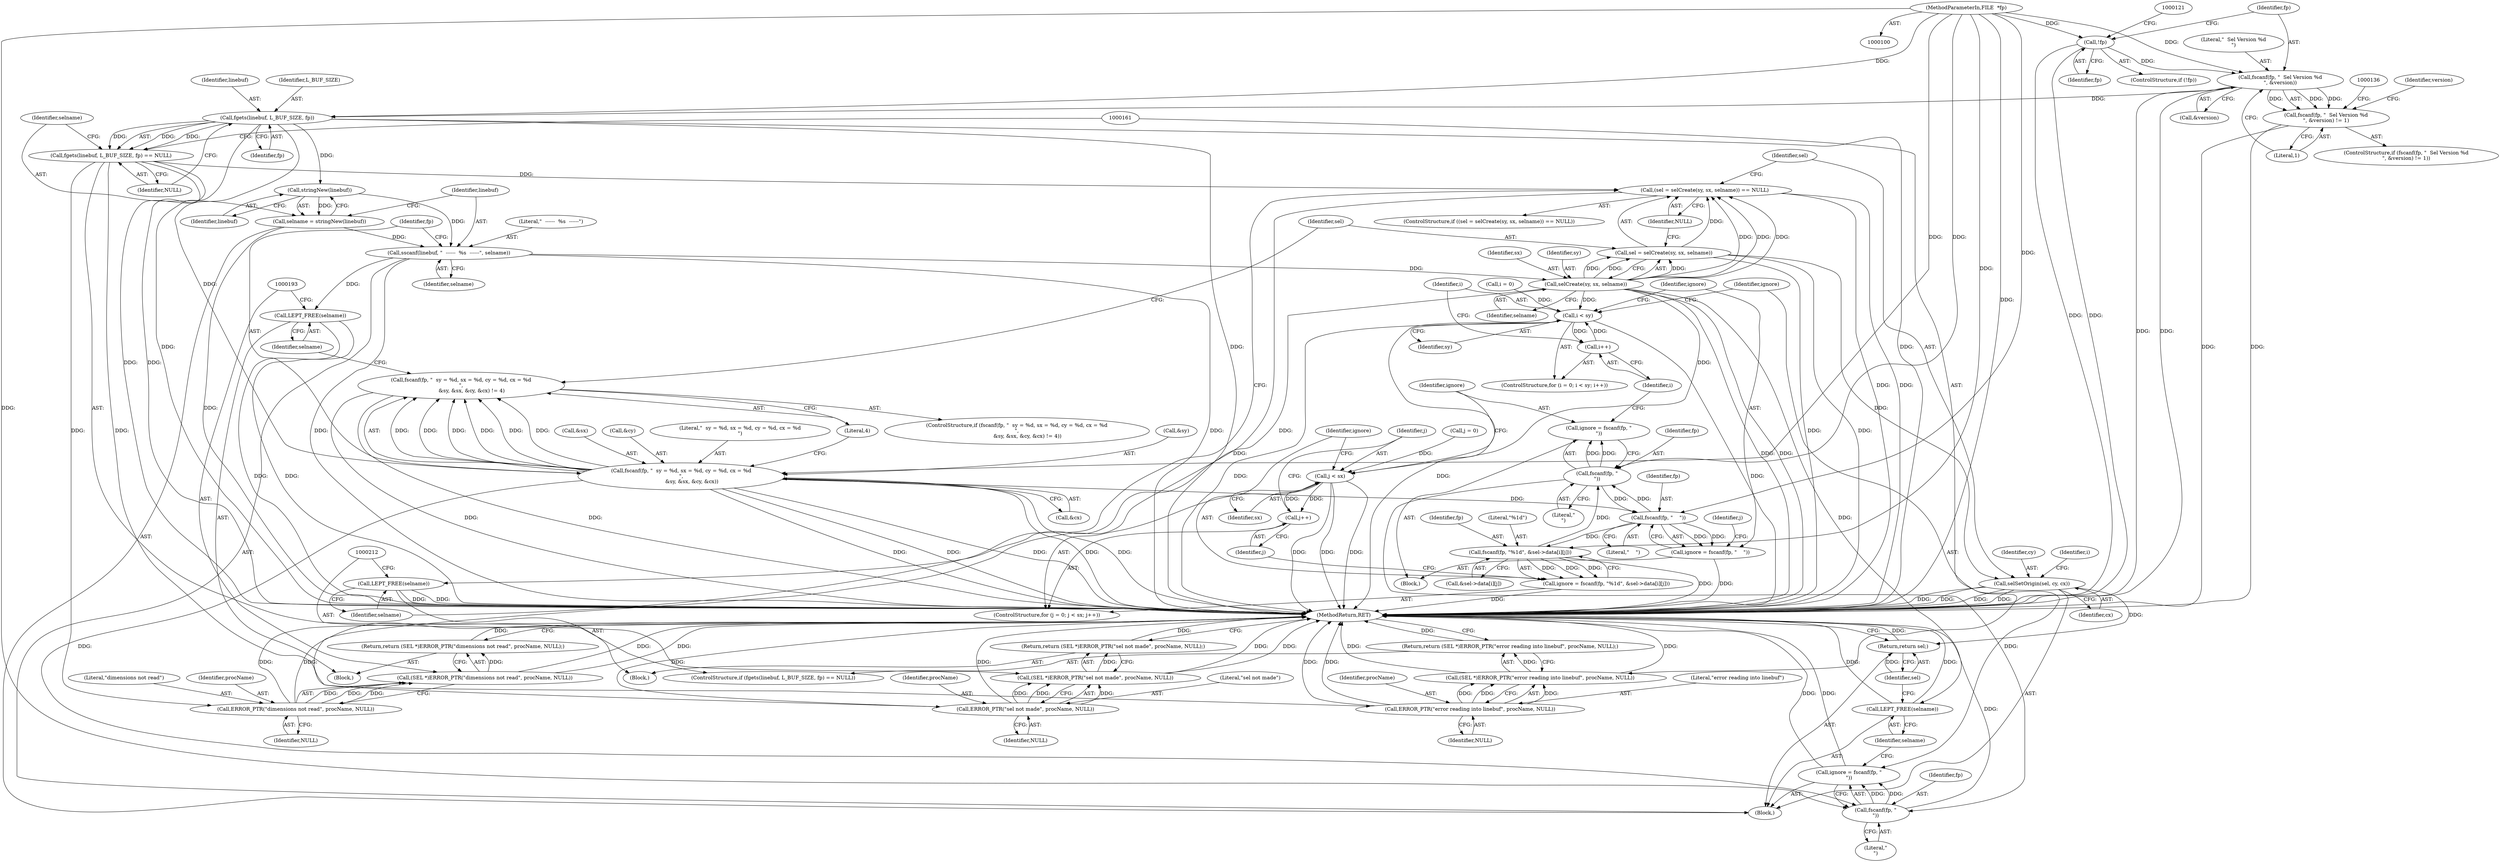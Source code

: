 digraph "1_leptonica_ee301cb2029db8a6289c5295daa42bba7715e99a_6@pointer" {
"1000128" [label="(Call,fscanf(fp, \"  Sel Version %d\n\", &version))"];
"1000117" [label="(Call,!fp)"];
"1000101" [label="(MethodParameterIn,FILE  *fp)"];
"1000127" [label="(Call,fscanf(fp, \"  Sel Version %d\n\", &version) != 1)"];
"1000154" [label="(Call,fgets(linebuf, L_BUF_SIZE, fp))"];
"1000153" [label="(Call,fgets(linebuf, L_BUF_SIZE, fp) == NULL)"];
"1000162" [label="(Call,ERROR_PTR(\"error reading into linebuf\", procName, NULL))"];
"1000160" [label="(Call,(SEL *)ERROR_PTR(\"error reading into linebuf\", procName, NULL))"];
"1000159" [label="(Return,return (SEL *)ERROR_PTR(\"error reading into linebuf\", procName, NULL);)"];
"1000194" [label="(Call,ERROR_PTR(\"dimensions not read\", procName, NULL))"];
"1000192" [label="(Call,(SEL *)ERROR_PTR(\"dimensions not read\", procName, NULL))"];
"1000191" [label="(Return,return (SEL *)ERROR_PTR(\"dimensions not read\", procName, NULL);)"];
"1000199" [label="(Call,(sel = selCreate(sy, sx, selname)) == NULL)"];
"1000213" [label="(Call,ERROR_PTR(\"sel not made\", procName, NULL))"];
"1000211" [label="(Call,(SEL *)ERROR_PTR(\"sel not made\", procName, NULL))"];
"1000210" [label="(Return,return (SEL *)ERROR_PTR(\"sel not made\", procName, NULL);)"];
"1000168" [label="(Call,stringNew(linebuf))"];
"1000166" [label="(Call,selname = stringNew(linebuf))"];
"1000170" [label="(Call,sscanf(linebuf, \"  ------  %s  ------\", selname))"];
"1000189" [label="(Call,LEPT_FREE(selname))"];
"1000202" [label="(Call,selCreate(sy, sx, selname))"];
"1000200" [label="(Call,sel = selCreate(sy, sx, selname))"];
"1000217" [label="(Call,selSetOrigin(sel, cy, cx))"];
"1000270" [label="(Return,return sel;)"];
"1000208" [label="(Call,LEPT_FREE(selname))"];
"1000225" [label="(Call,i < sy)"];
"1000228" [label="(Call,i++)"];
"1000240" [label="(Call,j < sx)"];
"1000243" [label="(Call,j++)"];
"1000268" [label="(Call,LEPT_FREE(selname))"];
"1000176" [label="(Call,fscanf(fp, \"  sy = %d, sx = %d, cy = %d, cx = %d\n\",\n             &sy, &sx, &cy, &cx))"];
"1000175" [label="(Call,fscanf(fp, \"  sy = %d, sx = %d, cy = %d, cx = %d\n\",\n             &sy, &sx, &cy, &cx) != 4)"];
"1000233" [label="(Call,fscanf(fp, \"    \"))"];
"1000231" [label="(Call,ignore = fscanf(fp, \"    \"))"];
"1000247" [label="(Call,fscanf(fp, \"%1d\", &sel->data[i][j]))"];
"1000245" [label="(Call,ignore = fscanf(fp, \"%1d\", &sel->data[i][j]))"];
"1000260" [label="(Call,fscanf(fp, \"\n\"))"];
"1000258" [label="(Call,ignore = fscanf(fp, \"\n\"))"];
"1000265" [label="(Call,fscanf(fp, \"\n\"))"];
"1000263" [label="(Call,ignore = fscanf(fp, \"\n\"))"];
"1000157" [label="(Identifier,fp)"];
"1000221" [label="(ControlStructure,for (i = 0; i < sy; i++))"];
"1000179" [label="(Call,&sy)"];
"1000227" [label="(Identifier,sy)"];
"1000133" [label="(Literal,1)"];
"1000165" [label="(Identifier,NULL)"];
"1000174" [label="(ControlStructure,if (fscanf(fp, \"  sy = %d, sx = %d, cy = %d, cx = %d\n\",\n             &sy, &sx, &cy, &cx) != 4))"];
"1000116" [label="(ControlStructure,if (!fp))"];
"1000272" [label="(MethodReturn,RET)"];
"1000230" [label="(Block,)"];
"1000209" [label="(Identifier,selname)"];
"1000235" [label="(Literal,\"    \")"];
"1000247" [label="(Call,fscanf(fp, \"%1d\", &sel->data[i][j]))"];
"1000185" [label="(Call,&cx)"];
"1000194" [label="(Call,ERROR_PTR(\"dimensions not read\", procName, NULL))"];
"1000208" [label="(Call,LEPT_FREE(selname))"];
"1000118" [label="(Identifier,fp)"];
"1000173" [label="(Identifier,selname)"];
"1000218" [label="(Identifier,sel)"];
"1000129" [label="(Identifier,fp)"];
"1000190" [label="(Identifier,selname)"];
"1000223" [label="(Identifier,i)"];
"1000162" [label="(Call,ERROR_PTR(\"error reading into linebuf\", procName, NULL))"];
"1000126" [label="(ControlStructure,if (fscanf(fp, \"  Sel Version %d\n\", &version) != 1))"];
"1000169" [label="(Identifier,linebuf)"];
"1000232" [label="(Identifier,ignore)"];
"1000160" [label="(Call,(SEL *)ERROR_PTR(\"error reading into linebuf\", procName, NULL))"];
"1000263" [label="(Call,ignore = fscanf(fp, \"\n\"))"];
"1000167" [label="(Identifier,selname)"];
"1000217" [label="(Call,selSetOrigin(sel, cy, cx))"];
"1000260" [label="(Call,fscanf(fp, \"\n\"))"];
"1000245" [label="(Call,ignore = fscanf(fp, \"%1d\", &sel->data[i][j]))"];
"1000204" [label="(Identifier,sx)"];
"1000262" [label="(Literal,\"\n\")"];
"1000215" [label="(Identifier,procName)"];
"1000127" [label="(Call,fscanf(fp, \"  Sel Version %d\n\", &version) != 1)"];
"1000196" [label="(Identifier,procName)"];
"1000181" [label="(Call,&sx)"];
"1000191" [label="(Return,return (SEL *)ERROR_PTR(\"dimensions not read\", procName, NULL);)"];
"1000225" [label="(Call,i < sy)"];
"1000261" [label="(Identifier,fp)"];
"1000195" [label="(Literal,\"dimensions not read\")"];
"1000164" [label="(Identifier,procName)"];
"1000237" [label="(Call,j = 0)"];
"1000156" [label="(Identifier,L_BUF_SIZE)"];
"1000203" [label="(Identifier,sy)"];
"1000170" [label="(Call,sscanf(linebuf, \"  ------  %s  ------\", selname))"];
"1000192" [label="(Call,(SEL *)ERROR_PTR(\"dimensions not read\", procName, NULL))"];
"1000205" [label="(Identifier,selname)"];
"1000264" [label="(Identifier,ignore)"];
"1000158" [label="(Identifier,NULL)"];
"1000236" [label="(ControlStructure,for (j = 0; j < sx; j++))"];
"1000242" [label="(Identifier,sx)"];
"1000202" [label="(Call,selCreate(sy, sx, selname))"];
"1000153" [label="(Call,fgets(linebuf, L_BUF_SIZE, fp) == NULL)"];
"1000171" [label="(Identifier,linebuf)"];
"1000155" [label="(Identifier,linebuf)"];
"1000249" [label="(Literal,\"%1d\")"];
"1000210" [label="(Return,return (SEL *)ERROR_PTR(\"sel not made\", procName, NULL);)"];
"1000154" [label="(Call,fgets(linebuf, L_BUF_SIZE, fp))"];
"1000130" [label="(Literal,\"  Sel Version %d\n\")"];
"1000102" [label="(Block,)"];
"1000258" [label="(Call,ignore = fscanf(fp, \"\n\"))"];
"1000270" [label="(Return,return sel;)"];
"1000201" [label="(Identifier,sel)"];
"1000143" [label="(Identifier,version)"];
"1000268" [label="(Call,LEPT_FREE(selname))"];
"1000214" [label="(Literal,\"sel not made\")"];
"1000228" [label="(Call,i++)"];
"1000219" [label="(Identifier,cy)"];
"1000117" [label="(Call,!fp)"];
"1000229" [label="(Identifier,i)"];
"1000240" [label="(Call,j < sx)"];
"1000246" [label="(Identifier,ignore)"];
"1000243" [label="(Call,j++)"];
"1000248" [label="(Identifier,fp)"];
"1000189" [label="(Call,LEPT_FREE(selname))"];
"1000198" [label="(ControlStructure,if ((sel = selCreate(sy, sx, selname)) == NULL))"];
"1000163" [label="(Literal,\"error reading into linebuf\")"];
"1000231" [label="(Call,ignore = fscanf(fp, \"    \"))"];
"1000159" [label="(Return,return (SEL *)ERROR_PTR(\"error reading into linebuf\", procName, NULL);)"];
"1000152" [label="(ControlStructure,if (fgets(linebuf, L_BUF_SIZE, fp) == NULL))"];
"1000259" [label="(Identifier,ignore)"];
"1000238" [label="(Identifier,j)"];
"1000183" [label="(Call,&cy)"];
"1000267" [label="(Literal,\"\n\")"];
"1000206" [label="(Identifier,NULL)"];
"1000128" [label="(Call,fscanf(fp, \"  Sel Version %d\n\", &version))"];
"1000211" [label="(Call,(SEL *)ERROR_PTR(\"sel not made\", procName, NULL))"];
"1000233" [label="(Call,fscanf(fp, \"    \"))"];
"1000241" [label="(Identifier,j)"];
"1000271" [label="(Identifier,sel)"];
"1000266" [label="(Identifier,fp)"];
"1000166" [label="(Call,selname = stringNew(linebuf))"];
"1000213" [label="(Call,ERROR_PTR(\"sel not made\", procName, NULL))"];
"1000172" [label="(Literal,\"  ------  %s  ------\")"];
"1000226" [label="(Identifier,i)"];
"1000216" [label="(Identifier,NULL)"];
"1000178" [label="(Literal,\"  sy = %d, sx = %d, cy = %d, cx = %d\n\")"];
"1000199" [label="(Call,(sel = selCreate(sy, sx, selname)) == NULL)"];
"1000101" [label="(MethodParameterIn,FILE  *fp)"];
"1000177" [label="(Identifier,fp)"];
"1000188" [label="(Block,)"];
"1000234" [label="(Identifier,fp)"];
"1000187" [label="(Literal,4)"];
"1000131" [label="(Call,&version)"];
"1000200" [label="(Call,sel = selCreate(sy, sx, selname))"];
"1000220" [label="(Identifier,cx)"];
"1000207" [label="(Block,)"];
"1000175" [label="(Call,fscanf(fp, \"  sy = %d, sx = %d, cy = %d, cx = %d\n\",\n             &sy, &sx, &cy, &cx) != 4)"];
"1000176" [label="(Call,fscanf(fp, \"  sy = %d, sx = %d, cy = %d, cx = %d\n\",\n             &sy, &sx, &cy, &cx))"];
"1000244" [label="(Identifier,j)"];
"1000197" [label="(Identifier,NULL)"];
"1000222" [label="(Call,i = 0)"];
"1000168" [label="(Call,stringNew(linebuf))"];
"1000250" [label="(Call,&sel->data[i][j])"];
"1000269" [label="(Identifier,selname)"];
"1000265" [label="(Call,fscanf(fp, \"\n\"))"];
"1000128" -> "1000127"  [label="AST: "];
"1000128" -> "1000131"  [label="CFG: "];
"1000129" -> "1000128"  [label="AST: "];
"1000130" -> "1000128"  [label="AST: "];
"1000131" -> "1000128"  [label="AST: "];
"1000133" -> "1000128"  [label="CFG: "];
"1000128" -> "1000272"  [label="DDG: "];
"1000128" -> "1000272"  [label="DDG: "];
"1000128" -> "1000127"  [label="DDG: "];
"1000128" -> "1000127"  [label="DDG: "];
"1000128" -> "1000127"  [label="DDG: "];
"1000117" -> "1000128"  [label="DDG: "];
"1000101" -> "1000128"  [label="DDG: "];
"1000128" -> "1000154"  [label="DDG: "];
"1000117" -> "1000116"  [label="AST: "];
"1000117" -> "1000118"  [label="CFG: "];
"1000118" -> "1000117"  [label="AST: "];
"1000121" -> "1000117"  [label="CFG: "];
"1000129" -> "1000117"  [label="CFG: "];
"1000117" -> "1000272"  [label="DDG: "];
"1000117" -> "1000272"  [label="DDG: "];
"1000101" -> "1000117"  [label="DDG: "];
"1000101" -> "1000100"  [label="AST: "];
"1000101" -> "1000272"  [label="DDG: "];
"1000101" -> "1000154"  [label="DDG: "];
"1000101" -> "1000176"  [label="DDG: "];
"1000101" -> "1000233"  [label="DDG: "];
"1000101" -> "1000247"  [label="DDG: "];
"1000101" -> "1000260"  [label="DDG: "];
"1000101" -> "1000265"  [label="DDG: "];
"1000127" -> "1000126"  [label="AST: "];
"1000127" -> "1000133"  [label="CFG: "];
"1000133" -> "1000127"  [label="AST: "];
"1000136" -> "1000127"  [label="CFG: "];
"1000143" -> "1000127"  [label="CFG: "];
"1000127" -> "1000272"  [label="DDG: "];
"1000127" -> "1000272"  [label="DDG: "];
"1000154" -> "1000153"  [label="AST: "];
"1000154" -> "1000157"  [label="CFG: "];
"1000155" -> "1000154"  [label="AST: "];
"1000156" -> "1000154"  [label="AST: "];
"1000157" -> "1000154"  [label="AST: "];
"1000158" -> "1000154"  [label="CFG: "];
"1000154" -> "1000272"  [label="DDG: "];
"1000154" -> "1000272"  [label="DDG: "];
"1000154" -> "1000272"  [label="DDG: "];
"1000154" -> "1000153"  [label="DDG: "];
"1000154" -> "1000153"  [label="DDG: "];
"1000154" -> "1000153"  [label="DDG: "];
"1000154" -> "1000168"  [label="DDG: "];
"1000154" -> "1000176"  [label="DDG: "];
"1000153" -> "1000152"  [label="AST: "];
"1000153" -> "1000158"  [label="CFG: "];
"1000158" -> "1000153"  [label="AST: "];
"1000161" -> "1000153"  [label="CFG: "];
"1000167" -> "1000153"  [label="CFG: "];
"1000153" -> "1000272"  [label="DDG: "];
"1000153" -> "1000272"  [label="DDG: "];
"1000153" -> "1000162"  [label="DDG: "];
"1000153" -> "1000194"  [label="DDG: "];
"1000153" -> "1000199"  [label="DDG: "];
"1000162" -> "1000160"  [label="AST: "];
"1000162" -> "1000165"  [label="CFG: "];
"1000163" -> "1000162"  [label="AST: "];
"1000164" -> "1000162"  [label="AST: "];
"1000165" -> "1000162"  [label="AST: "];
"1000160" -> "1000162"  [label="CFG: "];
"1000162" -> "1000272"  [label="DDG: "];
"1000162" -> "1000272"  [label="DDG: "];
"1000162" -> "1000160"  [label="DDG: "];
"1000162" -> "1000160"  [label="DDG: "];
"1000162" -> "1000160"  [label="DDG: "];
"1000160" -> "1000159"  [label="AST: "];
"1000161" -> "1000160"  [label="AST: "];
"1000159" -> "1000160"  [label="CFG: "];
"1000160" -> "1000272"  [label="DDG: "];
"1000160" -> "1000272"  [label="DDG: "];
"1000160" -> "1000159"  [label="DDG: "];
"1000159" -> "1000152"  [label="AST: "];
"1000272" -> "1000159"  [label="CFG: "];
"1000159" -> "1000272"  [label="DDG: "];
"1000194" -> "1000192"  [label="AST: "];
"1000194" -> "1000197"  [label="CFG: "];
"1000195" -> "1000194"  [label="AST: "];
"1000196" -> "1000194"  [label="AST: "];
"1000197" -> "1000194"  [label="AST: "];
"1000192" -> "1000194"  [label="CFG: "];
"1000194" -> "1000272"  [label="DDG: "];
"1000194" -> "1000272"  [label="DDG: "];
"1000194" -> "1000192"  [label="DDG: "];
"1000194" -> "1000192"  [label="DDG: "];
"1000194" -> "1000192"  [label="DDG: "];
"1000192" -> "1000191"  [label="AST: "];
"1000193" -> "1000192"  [label="AST: "];
"1000191" -> "1000192"  [label="CFG: "];
"1000192" -> "1000272"  [label="DDG: "];
"1000192" -> "1000272"  [label="DDG: "];
"1000192" -> "1000191"  [label="DDG: "];
"1000191" -> "1000188"  [label="AST: "];
"1000272" -> "1000191"  [label="CFG: "];
"1000191" -> "1000272"  [label="DDG: "];
"1000199" -> "1000198"  [label="AST: "];
"1000199" -> "1000206"  [label="CFG: "];
"1000200" -> "1000199"  [label="AST: "];
"1000206" -> "1000199"  [label="AST: "];
"1000209" -> "1000199"  [label="CFG: "];
"1000218" -> "1000199"  [label="CFG: "];
"1000199" -> "1000272"  [label="DDG: "];
"1000199" -> "1000272"  [label="DDG: "];
"1000200" -> "1000199"  [label="DDG: "];
"1000202" -> "1000199"  [label="DDG: "];
"1000202" -> "1000199"  [label="DDG: "];
"1000202" -> "1000199"  [label="DDG: "];
"1000199" -> "1000213"  [label="DDG: "];
"1000213" -> "1000211"  [label="AST: "];
"1000213" -> "1000216"  [label="CFG: "];
"1000214" -> "1000213"  [label="AST: "];
"1000215" -> "1000213"  [label="AST: "];
"1000216" -> "1000213"  [label="AST: "];
"1000211" -> "1000213"  [label="CFG: "];
"1000213" -> "1000272"  [label="DDG: "];
"1000213" -> "1000272"  [label="DDG: "];
"1000213" -> "1000211"  [label="DDG: "];
"1000213" -> "1000211"  [label="DDG: "];
"1000213" -> "1000211"  [label="DDG: "];
"1000211" -> "1000210"  [label="AST: "];
"1000212" -> "1000211"  [label="AST: "];
"1000210" -> "1000211"  [label="CFG: "];
"1000211" -> "1000272"  [label="DDG: "];
"1000211" -> "1000272"  [label="DDG: "];
"1000211" -> "1000210"  [label="DDG: "];
"1000210" -> "1000207"  [label="AST: "];
"1000272" -> "1000210"  [label="CFG: "];
"1000210" -> "1000272"  [label="DDG: "];
"1000168" -> "1000166"  [label="AST: "];
"1000168" -> "1000169"  [label="CFG: "];
"1000169" -> "1000168"  [label="AST: "];
"1000166" -> "1000168"  [label="CFG: "];
"1000168" -> "1000166"  [label="DDG: "];
"1000168" -> "1000170"  [label="DDG: "];
"1000166" -> "1000102"  [label="AST: "];
"1000167" -> "1000166"  [label="AST: "];
"1000171" -> "1000166"  [label="CFG: "];
"1000166" -> "1000272"  [label="DDG: "];
"1000166" -> "1000170"  [label="DDG: "];
"1000170" -> "1000102"  [label="AST: "];
"1000170" -> "1000173"  [label="CFG: "];
"1000171" -> "1000170"  [label="AST: "];
"1000172" -> "1000170"  [label="AST: "];
"1000173" -> "1000170"  [label="AST: "];
"1000177" -> "1000170"  [label="CFG: "];
"1000170" -> "1000272"  [label="DDG: "];
"1000170" -> "1000272"  [label="DDG: "];
"1000170" -> "1000189"  [label="DDG: "];
"1000170" -> "1000202"  [label="DDG: "];
"1000189" -> "1000188"  [label="AST: "];
"1000189" -> "1000190"  [label="CFG: "];
"1000190" -> "1000189"  [label="AST: "];
"1000193" -> "1000189"  [label="CFG: "];
"1000189" -> "1000272"  [label="DDG: "];
"1000189" -> "1000272"  [label="DDG: "];
"1000202" -> "1000200"  [label="AST: "];
"1000202" -> "1000205"  [label="CFG: "];
"1000203" -> "1000202"  [label="AST: "];
"1000204" -> "1000202"  [label="AST: "];
"1000205" -> "1000202"  [label="AST: "];
"1000200" -> "1000202"  [label="CFG: "];
"1000202" -> "1000272"  [label="DDG: "];
"1000202" -> "1000272"  [label="DDG: "];
"1000202" -> "1000200"  [label="DDG: "];
"1000202" -> "1000200"  [label="DDG: "];
"1000202" -> "1000200"  [label="DDG: "];
"1000202" -> "1000208"  [label="DDG: "];
"1000202" -> "1000225"  [label="DDG: "];
"1000202" -> "1000240"  [label="DDG: "];
"1000202" -> "1000268"  [label="DDG: "];
"1000201" -> "1000200"  [label="AST: "];
"1000206" -> "1000200"  [label="CFG: "];
"1000200" -> "1000272"  [label="DDG: "];
"1000200" -> "1000272"  [label="DDG: "];
"1000200" -> "1000217"  [label="DDG: "];
"1000217" -> "1000102"  [label="AST: "];
"1000217" -> "1000220"  [label="CFG: "];
"1000218" -> "1000217"  [label="AST: "];
"1000219" -> "1000217"  [label="AST: "];
"1000220" -> "1000217"  [label="AST: "];
"1000223" -> "1000217"  [label="CFG: "];
"1000217" -> "1000272"  [label="DDG: "];
"1000217" -> "1000272"  [label="DDG: "];
"1000217" -> "1000272"  [label="DDG: "];
"1000217" -> "1000272"  [label="DDG: "];
"1000217" -> "1000270"  [label="DDG: "];
"1000270" -> "1000102"  [label="AST: "];
"1000270" -> "1000271"  [label="CFG: "];
"1000271" -> "1000270"  [label="AST: "];
"1000272" -> "1000270"  [label="CFG: "];
"1000270" -> "1000272"  [label="DDG: "];
"1000271" -> "1000270"  [label="DDG: "];
"1000208" -> "1000207"  [label="AST: "];
"1000208" -> "1000209"  [label="CFG: "];
"1000209" -> "1000208"  [label="AST: "];
"1000212" -> "1000208"  [label="CFG: "];
"1000208" -> "1000272"  [label="DDG: "];
"1000208" -> "1000272"  [label="DDG: "];
"1000225" -> "1000221"  [label="AST: "];
"1000225" -> "1000227"  [label="CFG: "];
"1000226" -> "1000225"  [label="AST: "];
"1000227" -> "1000225"  [label="AST: "];
"1000232" -> "1000225"  [label="CFG: "];
"1000264" -> "1000225"  [label="CFG: "];
"1000225" -> "1000272"  [label="DDG: "];
"1000225" -> "1000272"  [label="DDG: "];
"1000225" -> "1000272"  [label="DDG: "];
"1000222" -> "1000225"  [label="DDG: "];
"1000228" -> "1000225"  [label="DDG: "];
"1000225" -> "1000228"  [label="DDG: "];
"1000228" -> "1000221"  [label="AST: "];
"1000228" -> "1000229"  [label="CFG: "];
"1000229" -> "1000228"  [label="AST: "];
"1000226" -> "1000228"  [label="CFG: "];
"1000240" -> "1000236"  [label="AST: "];
"1000240" -> "1000242"  [label="CFG: "];
"1000241" -> "1000240"  [label="AST: "];
"1000242" -> "1000240"  [label="AST: "];
"1000246" -> "1000240"  [label="CFG: "];
"1000259" -> "1000240"  [label="CFG: "];
"1000240" -> "1000272"  [label="DDG: "];
"1000240" -> "1000272"  [label="DDG: "];
"1000240" -> "1000272"  [label="DDG: "];
"1000237" -> "1000240"  [label="DDG: "];
"1000243" -> "1000240"  [label="DDG: "];
"1000240" -> "1000243"  [label="DDG: "];
"1000243" -> "1000236"  [label="AST: "];
"1000243" -> "1000244"  [label="CFG: "];
"1000244" -> "1000243"  [label="AST: "];
"1000241" -> "1000243"  [label="CFG: "];
"1000268" -> "1000102"  [label="AST: "];
"1000268" -> "1000269"  [label="CFG: "];
"1000269" -> "1000268"  [label="AST: "];
"1000271" -> "1000268"  [label="CFG: "];
"1000268" -> "1000272"  [label="DDG: "];
"1000268" -> "1000272"  [label="DDG: "];
"1000176" -> "1000175"  [label="AST: "];
"1000176" -> "1000185"  [label="CFG: "];
"1000177" -> "1000176"  [label="AST: "];
"1000178" -> "1000176"  [label="AST: "];
"1000179" -> "1000176"  [label="AST: "];
"1000181" -> "1000176"  [label="AST: "];
"1000183" -> "1000176"  [label="AST: "];
"1000185" -> "1000176"  [label="AST: "];
"1000187" -> "1000176"  [label="CFG: "];
"1000176" -> "1000272"  [label="DDG: "];
"1000176" -> "1000272"  [label="DDG: "];
"1000176" -> "1000272"  [label="DDG: "];
"1000176" -> "1000272"  [label="DDG: "];
"1000176" -> "1000272"  [label="DDG: "];
"1000176" -> "1000175"  [label="DDG: "];
"1000176" -> "1000175"  [label="DDG: "];
"1000176" -> "1000175"  [label="DDG: "];
"1000176" -> "1000175"  [label="DDG: "];
"1000176" -> "1000175"  [label="DDG: "];
"1000176" -> "1000175"  [label="DDG: "];
"1000176" -> "1000233"  [label="DDG: "];
"1000176" -> "1000265"  [label="DDG: "];
"1000175" -> "1000174"  [label="AST: "];
"1000175" -> "1000187"  [label="CFG: "];
"1000187" -> "1000175"  [label="AST: "];
"1000190" -> "1000175"  [label="CFG: "];
"1000201" -> "1000175"  [label="CFG: "];
"1000175" -> "1000272"  [label="DDG: "];
"1000175" -> "1000272"  [label="DDG: "];
"1000233" -> "1000231"  [label="AST: "];
"1000233" -> "1000235"  [label="CFG: "];
"1000234" -> "1000233"  [label="AST: "];
"1000235" -> "1000233"  [label="AST: "];
"1000231" -> "1000233"  [label="CFG: "];
"1000233" -> "1000231"  [label="DDG: "];
"1000233" -> "1000231"  [label="DDG: "];
"1000260" -> "1000233"  [label="DDG: "];
"1000233" -> "1000247"  [label="DDG: "];
"1000233" -> "1000260"  [label="DDG: "];
"1000231" -> "1000230"  [label="AST: "];
"1000232" -> "1000231"  [label="AST: "];
"1000238" -> "1000231"  [label="CFG: "];
"1000231" -> "1000272"  [label="DDG: "];
"1000247" -> "1000245"  [label="AST: "];
"1000247" -> "1000250"  [label="CFG: "];
"1000248" -> "1000247"  [label="AST: "];
"1000249" -> "1000247"  [label="AST: "];
"1000250" -> "1000247"  [label="AST: "];
"1000245" -> "1000247"  [label="CFG: "];
"1000247" -> "1000272"  [label="DDG: "];
"1000247" -> "1000245"  [label="DDG: "];
"1000247" -> "1000245"  [label="DDG: "];
"1000247" -> "1000245"  [label="DDG: "];
"1000247" -> "1000260"  [label="DDG: "];
"1000245" -> "1000236"  [label="AST: "];
"1000246" -> "1000245"  [label="AST: "];
"1000244" -> "1000245"  [label="CFG: "];
"1000245" -> "1000272"  [label="DDG: "];
"1000260" -> "1000258"  [label="AST: "];
"1000260" -> "1000262"  [label="CFG: "];
"1000261" -> "1000260"  [label="AST: "];
"1000262" -> "1000260"  [label="AST: "];
"1000258" -> "1000260"  [label="CFG: "];
"1000260" -> "1000258"  [label="DDG: "];
"1000260" -> "1000258"  [label="DDG: "];
"1000260" -> "1000265"  [label="DDG: "];
"1000258" -> "1000230"  [label="AST: "];
"1000259" -> "1000258"  [label="AST: "];
"1000229" -> "1000258"  [label="CFG: "];
"1000265" -> "1000263"  [label="AST: "];
"1000265" -> "1000267"  [label="CFG: "];
"1000266" -> "1000265"  [label="AST: "];
"1000267" -> "1000265"  [label="AST: "];
"1000263" -> "1000265"  [label="CFG: "];
"1000265" -> "1000272"  [label="DDG: "];
"1000265" -> "1000263"  [label="DDG: "];
"1000265" -> "1000263"  [label="DDG: "];
"1000263" -> "1000102"  [label="AST: "];
"1000264" -> "1000263"  [label="AST: "];
"1000269" -> "1000263"  [label="CFG: "];
"1000263" -> "1000272"  [label="DDG: "];
"1000263" -> "1000272"  [label="DDG: "];
}
